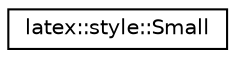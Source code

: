 digraph G
{
  edge [fontname="Helvetica",fontsize="10",labelfontname="Helvetica",labelfontsize="10"];
  node [fontname="Helvetica",fontsize="10",shape=record];
  rankdir="LR";
  Node1 [label="latex::style::Small",height=0.2,width=0.4,color="black", fillcolor="white", style="filled",URL="$classlatex_1_1style_1_1Small.html"];
}

